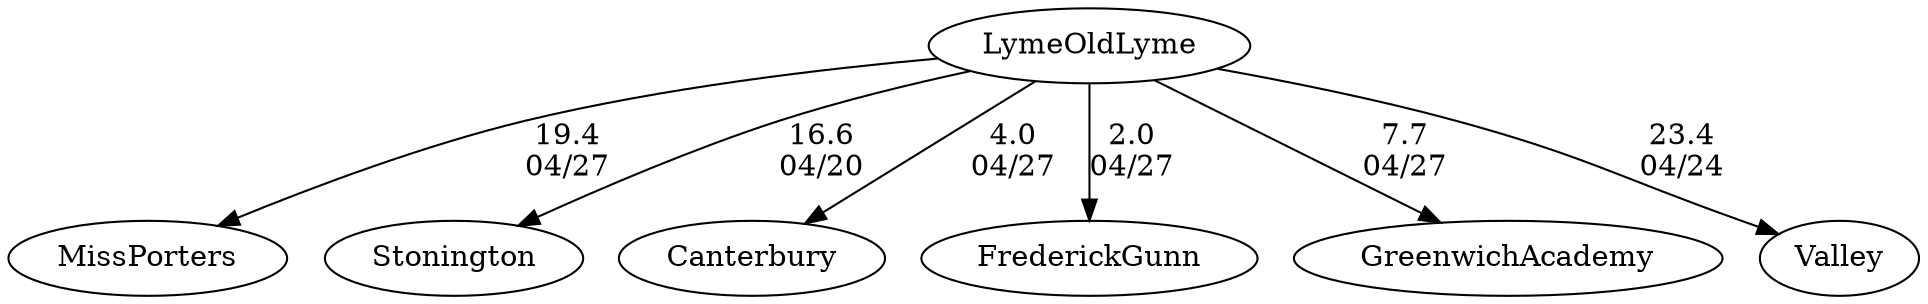 digraph girls1foursLymeOldLyme {MissPorters [URL="girls1foursLymeOldLymeMissPorters.html"];Stonington [URL="girls1foursLymeOldLymeStonington.html"];Canterbury [URL="girls1foursLymeOldLymeCanterbury.html"];FrederickGunn [URL="girls1foursLymeOldLymeFrederickGunn.html"];GreenwichAcademy [URL="girls1foursLymeOldLymeGreenwichAcademy.html"];LymeOldLyme [URL="girls1foursLymeOldLymeLymeOldLyme.html"];Valley [URL="girls1foursLymeOldLymeValley.html"];LymeOldLyme -> Stonington[label="16.6
04/20", weight="84", tooltip="Lyme/Old Lyme, Stonington, East Lyme			
Distance: 1500m - Novice were 1000m Conditions: Rain intermittently. Very flat, very low wind. Slight tail current. Comments: Girls novice 4 ended up being a a little under 1000m with drifting at the start
None", URL="https://www.row2k.com/results/resultspage.cfm?UID=622A605D840C2B57865CD47A05BAB2CD&cat=5", random="random"]; 
LymeOldLyme -> Valley[label="23.4
04/24", weight="77", tooltip="NEIRA Boys & Girls Fours,Lyme/Old Lyme V Valley			
Distance: 1500 Conditions: 4 MPH head wind, ending at a 6mph headwind by the last race (G2V4) Comments: Lyme Old Lyme raced 3 boys varsity 4s but only the 1V4 was against a NEIRA program.
Lyme Old Lyme also raced a 3V4 girls in the 2V4 race and the time is recorded in the third boat time.
None", URL="https://www.row2k.com/results/resultspage.cfm?UID=0B538421DF95D95D5523F6EF4CB5CD04&cat=5", random="random"]; 
LymeOldLyme -> FrederickGunn[label="2.0
04/27", weight="98", tooltip="NEIRA Boys & Girls Fours,Frederick Gunn vs Miss Porters, Canterbury, Lyme/Old Lyme, Greenwich Academy, Notre Dame			
Distance: 1500m Conditions: Tailwind throughout the day 8-18mph. Calm in the starting area with the wind picking up more and more as crews made their way down the course.
None", URL="https://www.row2k.com/results/resultspage.cfm?UID=3710F27F185D74B3D15DF923C787D9E1&cat=5", random="random"]; 
LymeOldLyme -> Canterbury[label="4.0
04/27", weight="96", tooltip="NEIRA Boys & Girls Fours,Frederick Gunn vs Miss Porters, Canterbury, Lyme/Old Lyme, Greenwich Academy, Notre Dame			
Distance: 1500m Conditions: Tailwind throughout the day 8-18mph. Calm in the starting area with the wind picking up more and more as crews made their way down the course.
None", URL="https://www.row2k.com/results/resultspage.cfm?UID=3710F27F185D74B3D15DF923C787D9E1&cat=5", random="random"]; 
LymeOldLyme -> GreenwichAcademy[label="7.7
04/27", weight="93", tooltip="NEIRA Boys & Girls Fours,Frederick Gunn vs Miss Porters, Canterbury, Lyme/Old Lyme, Greenwich Academy, Notre Dame			
Distance: 1500m Conditions: Tailwind throughout the day 8-18mph. Calm in the starting area with the wind picking up more and more as crews made their way down the course.
None", URL="https://www.row2k.com/results/resultspage.cfm?UID=3710F27F185D74B3D15DF923C787D9E1&cat=5", random="random"]; 
LymeOldLyme -> MissPorters[label="19.4
04/27", weight="81", tooltip="NEIRA Boys & Girls Fours,Frederick Gunn vs Miss Porters, Canterbury, Lyme/Old Lyme, Greenwich Academy, Notre Dame			
Distance: 1500m Conditions: Tailwind throughout the day 8-18mph. Calm in the starting area with the wind picking up more and more as crews made their way down the course.
None", URL="https://www.row2k.com/results/resultspage.cfm?UID=3710F27F185D74B3D15DF923C787D9E1&cat=5", random="random"]}